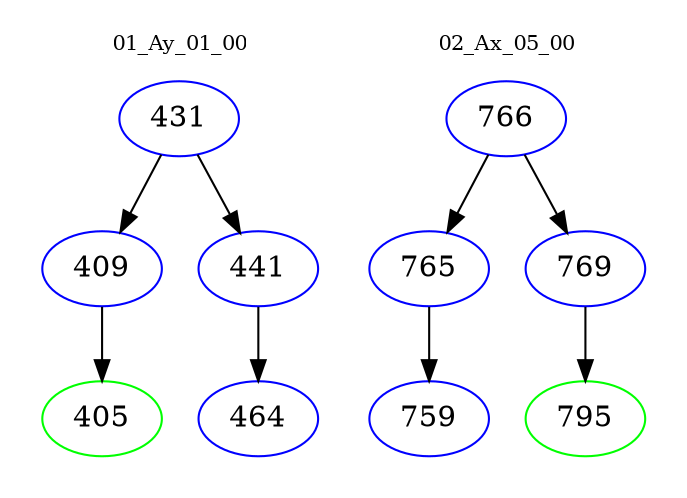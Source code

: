 digraph{
subgraph cluster_0 {
color = white
label = "01_Ay_01_00";
fontsize=10;
T0_431 [label="431", color="blue"]
T0_431 -> T0_409 [color="black"]
T0_409 [label="409", color="blue"]
T0_409 -> T0_405 [color="black"]
T0_405 [label="405", color="green"]
T0_431 -> T0_441 [color="black"]
T0_441 [label="441", color="blue"]
T0_441 -> T0_464 [color="black"]
T0_464 [label="464", color="blue"]
}
subgraph cluster_1 {
color = white
label = "02_Ax_05_00";
fontsize=10;
T1_766 [label="766", color="blue"]
T1_766 -> T1_765 [color="black"]
T1_765 [label="765", color="blue"]
T1_765 -> T1_759 [color="black"]
T1_759 [label="759", color="blue"]
T1_766 -> T1_769 [color="black"]
T1_769 [label="769", color="blue"]
T1_769 -> T1_795 [color="black"]
T1_795 [label="795", color="green"]
}
}
